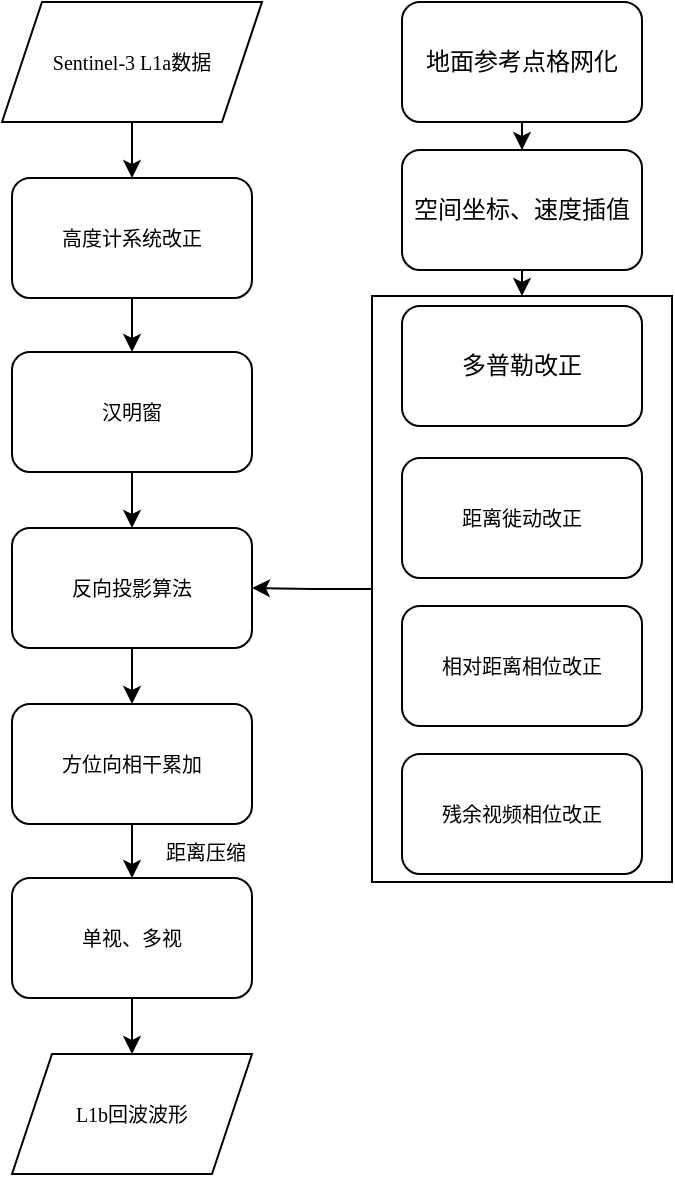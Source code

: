 <mxfile version="16.5.3" type="github">
  <diagram id="NLW0Iw_wc-p3dqID5BEB" name="Page-1">
    <mxGraphModel dx="942" dy="642" grid="1" gridSize="10" guides="1" tooltips="1" connect="1" arrows="1" fold="1" page="1" pageScale="1" pageWidth="827" pageHeight="1169" math="0" shadow="0">
      <root>
        <mxCell id="0" />
        <mxCell id="1" parent="0" />
        <mxCell id="Y8qKNdwqG39KM8wAAiKa-1" value="" style="rounded=0;whiteSpace=wrap;html=1;fontFamily=Noto Serif Simplified Chinese;fontSource=https%3A%2F%2Ffonts.googleapis.com%2Fcss%3Ffamily%3DNoto%2BSerif%2BSimplified%2BChinese;" vertex="1" parent="1">
          <mxGeometry x="470" y="197" width="150" height="293" as="geometry" />
        </mxCell>
        <mxCell id="gwYRnu_WxCBPZ3mRb2Zn-24" value="距离徙动改正" style="rounded=1;whiteSpace=wrap;html=1;fontFamily=Noto Serif Simplified Chinese;fontSize=10;fontColor=rgb(0, 0, 0);align=center;strokeColor=rgb(0, 0, 0);fillColor=rgb(255, 255, 255);" parent="1" vertex="1">
          <mxGeometry x="485" y="278" width="120" height="60" as="geometry" />
        </mxCell>
        <mxCell id="gwYRnu_WxCBPZ3mRb2Zn-27" style="edgeStyle=orthogonalEdgeStyle;rounded=0;orthogonalLoop=1;jettySize=auto;html=1;exitX=0;exitY=0.5;exitDx=0;exitDy=0;entryX=1;entryY=0.5;entryDx=0;entryDy=0;fontSize=10;fontFamily=Noto Serif Simplified Chinese;fontSource=https%3A%2F%2Ffonts.googleapis.com%2Fcss%3Ffamily%3DNoto%2BSerif%2BSimplified%2BChinese;" parent="1" source="Y8qKNdwqG39KM8wAAiKa-1" target="gwYRnu_WxCBPZ3mRb2Zn-12" edge="1">
          <mxGeometry relative="1" as="geometry">
            <mxPoint x="540" y="160" as="sourcePoint" />
          </mxGeometry>
        </mxCell>
        <mxCell id="gwYRnu_WxCBPZ3mRb2Zn-3" value="" style="edgeStyle=orthogonalEdgeStyle;rounded=0;orthogonalLoop=1;jettySize=auto;html=1;fontSize=10;fontFamily=Noto Serif Simplified Chinese;fontSource=https%3A%2F%2Ffonts.googleapis.com%2Fcss%3Ffamily%3DNoto%2BSerif%2BSimplified%2BChinese;" parent="1" source="gwYRnu_WxCBPZ3mRb2Zn-1" target="gwYRnu_WxCBPZ3mRb2Zn-2" edge="1">
          <mxGeometry relative="1" as="geometry" />
        </mxCell>
        <mxCell id="gwYRnu_WxCBPZ3mRb2Zn-1" value="&lt;font face=&quot;Times New Roman&quot;&gt;Sentinel-3 L1a&lt;/font&gt;数据" style="shape=parallelogram;perimeter=parallelogramPerimeter;whiteSpace=wrap;html=1;fixedSize=1;fontFamily=Noto Serif Simplified Chinese;fontSize=10;fontColor=rgb(0, 0, 0);align=center;strokeColor=rgb(0, 0, 0);fillColor=rgb(255, 255, 255);" parent="1" vertex="1">
          <mxGeometry x="285" y="50" width="130" height="60" as="geometry" />
        </mxCell>
        <mxCell id="Y8qKNdwqG39KM8wAAiKa-3" style="edgeStyle=orthogonalEdgeStyle;rounded=0;orthogonalLoop=1;jettySize=auto;html=1;exitX=0.5;exitY=1;exitDx=0;exitDy=0;entryX=0.5;entryY=0;entryDx=0;entryDy=0;fontFamily=Noto Serif Simplified Chinese;fontSource=https%3A%2F%2Ffonts.googleapis.com%2Fcss%3Ffamily%3DNoto%2BSerif%2BSimplified%2BChinese;" edge="1" parent="1" source="gwYRnu_WxCBPZ3mRb2Zn-2" target="gwYRnu_WxCBPZ3mRb2Zn-8">
          <mxGeometry relative="1" as="geometry" />
        </mxCell>
        <mxCell id="gwYRnu_WxCBPZ3mRb2Zn-2" value="高度计系统改正" style="rounded=1;whiteSpace=wrap;html=1;fontFamily=Noto Serif Simplified Chinese;fontSize=10;fontColor=rgb(0, 0, 0);align=center;strokeColor=rgb(0, 0, 0);fillColor=rgb(255, 255, 255);" parent="1" vertex="1">
          <mxGeometry x="290" y="138" width="120" height="60" as="geometry" />
        </mxCell>
        <mxCell id="gwYRnu_WxCBPZ3mRb2Zn-6" value="残余视频相位改正" style="rounded=1;whiteSpace=wrap;html=1;fontFamily=Noto Serif Simplified Chinese;fontSize=10;fontColor=rgb(0, 0, 0);align=center;strokeColor=rgb(0, 0, 0);fillColor=rgb(255, 255, 255);" parent="1" vertex="1">
          <mxGeometry x="485" y="426" width="120" height="60" as="geometry" />
        </mxCell>
        <mxCell id="gwYRnu_WxCBPZ3mRb2Zn-26" style="edgeStyle=orthogonalEdgeStyle;rounded=0;orthogonalLoop=1;jettySize=auto;html=1;exitX=0.5;exitY=1;exitDx=0;exitDy=0;entryX=0.5;entryY=0;entryDx=0;entryDy=0;fontSize=10;fontFamily=Noto Serif Simplified Chinese;fontSource=https%3A%2F%2Ffonts.googleapis.com%2Fcss%3Ffamily%3DNoto%2BSerif%2BSimplified%2BChinese;" parent="1" source="gwYRnu_WxCBPZ3mRb2Zn-8" target="gwYRnu_WxCBPZ3mRb2Zn-12" edge="1">
          <mxGeometry relative="1" as="geometry" />
        </mxCell>
        <mxCell id="gwYRnu_WxCBPZ3mRb2Zn-8" value="汉明窗" style="rounded=1;whiteSpace=wrap;html=1;fontFamily=Noto Serif Simplified Chinese;fontSize=10;fontColor=rgb(0, 0, 0);align=center;strokeColor=rgb(0, 0, 0);fillColor=rgb(255, 255, 255);" parent="1" vertex="1">
          <mxGeometry x="290" y="225" width="120" height="60" as="geometry" />
        </mxCell>
        <mxCell id="gwYRnu_WxCBPZ3mRb2Zn-19" value="" style="edgeStyle=orthogonalEdgeStyle;rounded=0;orthogonalLoop=1;jettySize=auto;html=1;fontSize=10;fontFamily=Noto Serif Simplified Chinese;fontSource=https%3A%2F%2Ffonts.googleapis.com%2Fcss%3Ffamily%3DNoto%2BSerif%2BSimplified%2BChinese;" parent="1" source="gwYRnu_WxCBPZ3mRb2Zn-12" target="gwYRnu_WxCBPZ3mRb2Zn-18" edge="1">
          <mxGeometry relative="1" as="geometry" />
        </mxCell>
        <mxCell id="gwYRnu_WxCBPZ3mRb2Zn-12" value="反向投影算法" style="rounded=1;whiteSpace=wrap;html=1;fontFamily=Noto Serif Simplified Chinese;fontSize=10;fontColor=rgb(0, 0, 0);align=center;strokeColor=rgb(0, 0, 0);fillColor=rgb(255, 255, 255);" parent="1" vertex="1">
          <mxGeometry x="290" y="313" width="120" height="60" as="geometry" />
        </mxCell>
        <mxCell id="gwYRnu_WxCBPZ3mRb2Zn-21" value="" style="edgeStyle=orthogonalEdgeStyle;rounded=0;orthogonalLoop=1;jettySize=auto;html=1;fontSize=10;fontFamily=Noto Serif Simplified Chinese;fontSource=https%3A%2F%2Ffonts.googleapis.com%2Fcss%3Ffamily%3DNoto%2BSerif%2BSimplified%2BChinese;" parent="1" source="gwYRnu_WxCBPZ3mRb2Zn-18" target="gwYRnu_WxCBPZ3mRb2Zn-20" edge="1">
          <mxGeometry relative="1" as="geometry" />
        </mxCell>
        <mxCell id="gwYRnu_WxCBPZ3mRb2Zn-18" value="方位向相干累加" style="rounded=1;whiteSpace=wrap;html=1;fontFamily=Noto Serif Simplified Chinese;fontSize=10;fontColor=rgb(0, 0, 0);align=center;strokeColor=rgb(0, 0, 0);fillColor=rgb(255, 255, 255);" parent="1" vertex="1">
          <mxGeometry x="290" y="401" width="120" height="60" as="geometry" />
        </mxCell>
        <mxCell id="gwYRnu_WxCBPZ3mRb2Zn-23" value="" style="edgeStyle=orthogonalEdgeStyle;rounded=0;orthogonalLoop=1;jettySize=auto;html=1;fontSize=10;fontFamily=Noto Serif Simplified Chinese;fontSource=https%3A%2F%2Ffonts.googleapis.com%2Fcss%3Ffamily%3DNoto%2BSerif%2BSimplified%2BChinese;" parent="1" source="gwYRnu_WxCBPZ3mRb2Zn-20" target="gwYRnu_WxCBPZ3mRb2Zn-22" edge="1">
          <mxGeometry relative="1" as="geometry" />
        </mxCell>
        <mxCell id="gwYRnu_WxCBPZ3mRb2Zn-20" value="单视、多视" style="rounded=1;whiteSpace=wrap;html=1;fontFamily=Noto Serif Simplified Chinese;fontSize=10;fontColor=rgb(0, 0, 0);align=center;strokeColor=rgb(0, 0, 0);fillColor=rgb(255, 255, 255);" parent="1" vertex="1">
          <mxGeometry x="290" y="488" width="120" height="60" as="geometry" />
        </mxCell>
        <mxCell id="gwYRnu_WxCBPZ3mRb2Zn-22" value="L1b回波波形" style="shape=parallelogram;perimeter=parallelogramPerimeter;whiteSpace=wrap;html=1;fixedSize=1;fontFamily=Noto Serif Simplified Chinese;fontSize=10;fontColor=rgb(0, 0, 0);align=center;strokeColor=rgb(0, 0, 0);fillColor=rgb(255, 255, 255);" parent="1" vertex="1">
          <mxGeometry x="290" y="576" width="120" height="60" as="geometry" />
        </mxCell>
        <mxCell id="gwYRnu_WxCBPZ3mRb2Zn-25" value="相对距离相位改正" style="rounded=1;whiteSpace=wrap;html=1;fontFamily=Noto Serif Simplified Chinese;fontSize=10;fontColor=rgb(0, 0, 0);align=center;strokeColor=rgb(0, 0, 0);fillColor=rgb(255, 255, 255);" parent="1" vertex="1">
          <mxGeometry x="485" y="352" width="120" height="60" as="geometry" />
        </mxCell>
        <mxCell id="Y8qKNdwqG39KM8wAAiKa-2" value="距离压缩" style="text;html=1;strokeColor=none;fillColor=none;align=center;verticalAlign=middle;whiteSpace=wrap;rounded=0;fontSize=10;fontFamily=Noto Serif Simplified Chinese;fontSource=https%3A%2F%2Ffonts.googleapis.com%2Fcss%3Ffamily%3DNoto%2BSerif%2BSimplified%2BChinese;" vertex="1" parent="1">
          <mxGeometry x="347" y="460" width="80" height="30" as="geometry" />
        </mxCell>
        <mxCell id="Y8qKNdwqG39KM8wAAiKa-7" value="" style="edgeStyle=orthogonalEdgeStyle;rounded=0;orthogonalLoop=1;jettySize=auto;html=1;fontFamily=Noto Serif Simplified Chinese;fontSource=https%3A%2F%2Ffonts.googleapis.com%2Fcss%3Ffamily%3DNoto%2BSerif%2BSimplified%2BChinese;" edge="1" parent="1" source="Y8qKNdwqG39KM8wAAiKa-4" target="Y8qKNdwqG39KM8wAAiKa-6">
          <mxGeometry relative="1" as="geometry" />
        </mxCell>
        <mxCell id="Y8qKNdwqG39KM8wAAiKa-4" value="地面参考点格网化" style="rounded=1;whiteSpace=wrap;html=1;fontFamily=Noto Serif Simplified Chinese;fontSize=12;fontColor=rgb(0, 0, 0);align=center;strokeColor=rgb(0, 0, 0);fillColor=rgb(255, 255, 255);" vertex="1" parent="1">
          <mxGeometry x="485" y="50" width="120" height="60" as="geometry" />
        </mxCell>
        <mxCell id="Y8qKNdwqG39KM8wAAiKa-11" style="edgeStyle=orthogonalEdgeStyle;rounded=0;orthogonalLoop=1;jettySize=auto;html=1;exitX=0.5;exitY=1;exitDx=0;exitDy=0;entryX=0.5;entryY=0;entryDx=0;entryDy=0;fontFamily=Noto Serif Simplified Chinese;fontSource=https%3A%2F%2Ffonts.googleapis.com%2Fcss%3Ffamily%3DNoto%2BSerif%2BSimplified%2BChinese;" edge="1" parent="1" source="Y8qKNdwqG39KM8wAAiKa-6" target="Y8qKNdwqG39KM8wAAiKa-1">
          <mxGeometry relative="1" as="geometry" />
        </mxCell>
        <mxCell id="Y8qKNdwqG39KM8wAAiKa-6" value="空间坐标、速度插值" style="rounded=1;whiteSpace=wrap;html=1;fontFamily=Noto Serif Simplified Chinese;fontSize=12;fontColor=rgb(0, 0, 0);align=center;strokeColor=rgb(0, 0, 0);fillColor=rgb(255, 255, 255);" vertex="1" parent="1">
          <mxGeometry x="485" y="124" width="120" height="60" as="geometry" />
        </mxCell>
        <mxCell id="Y8qKNdwqG39KM8wAAiKa-8" value="多普勒改正" style="rounded=1;whiteSpace=wrap;html=1;fontFamily=Noto Serif Simplified Chinese;fontSize=12;fontColor=rgb(0, 0, 0);align=center;strokeColor=rgb(0, 0, 0);fillColor=rgb(255, 255, 255);" vertex="1" parent="1">
          <mxGeometry x="485" y="202" width="120" height="60" as="geometry" />
        </mxCell>
      </root>
    </mxGraphModel>
  </diagram>
</mxfile>
